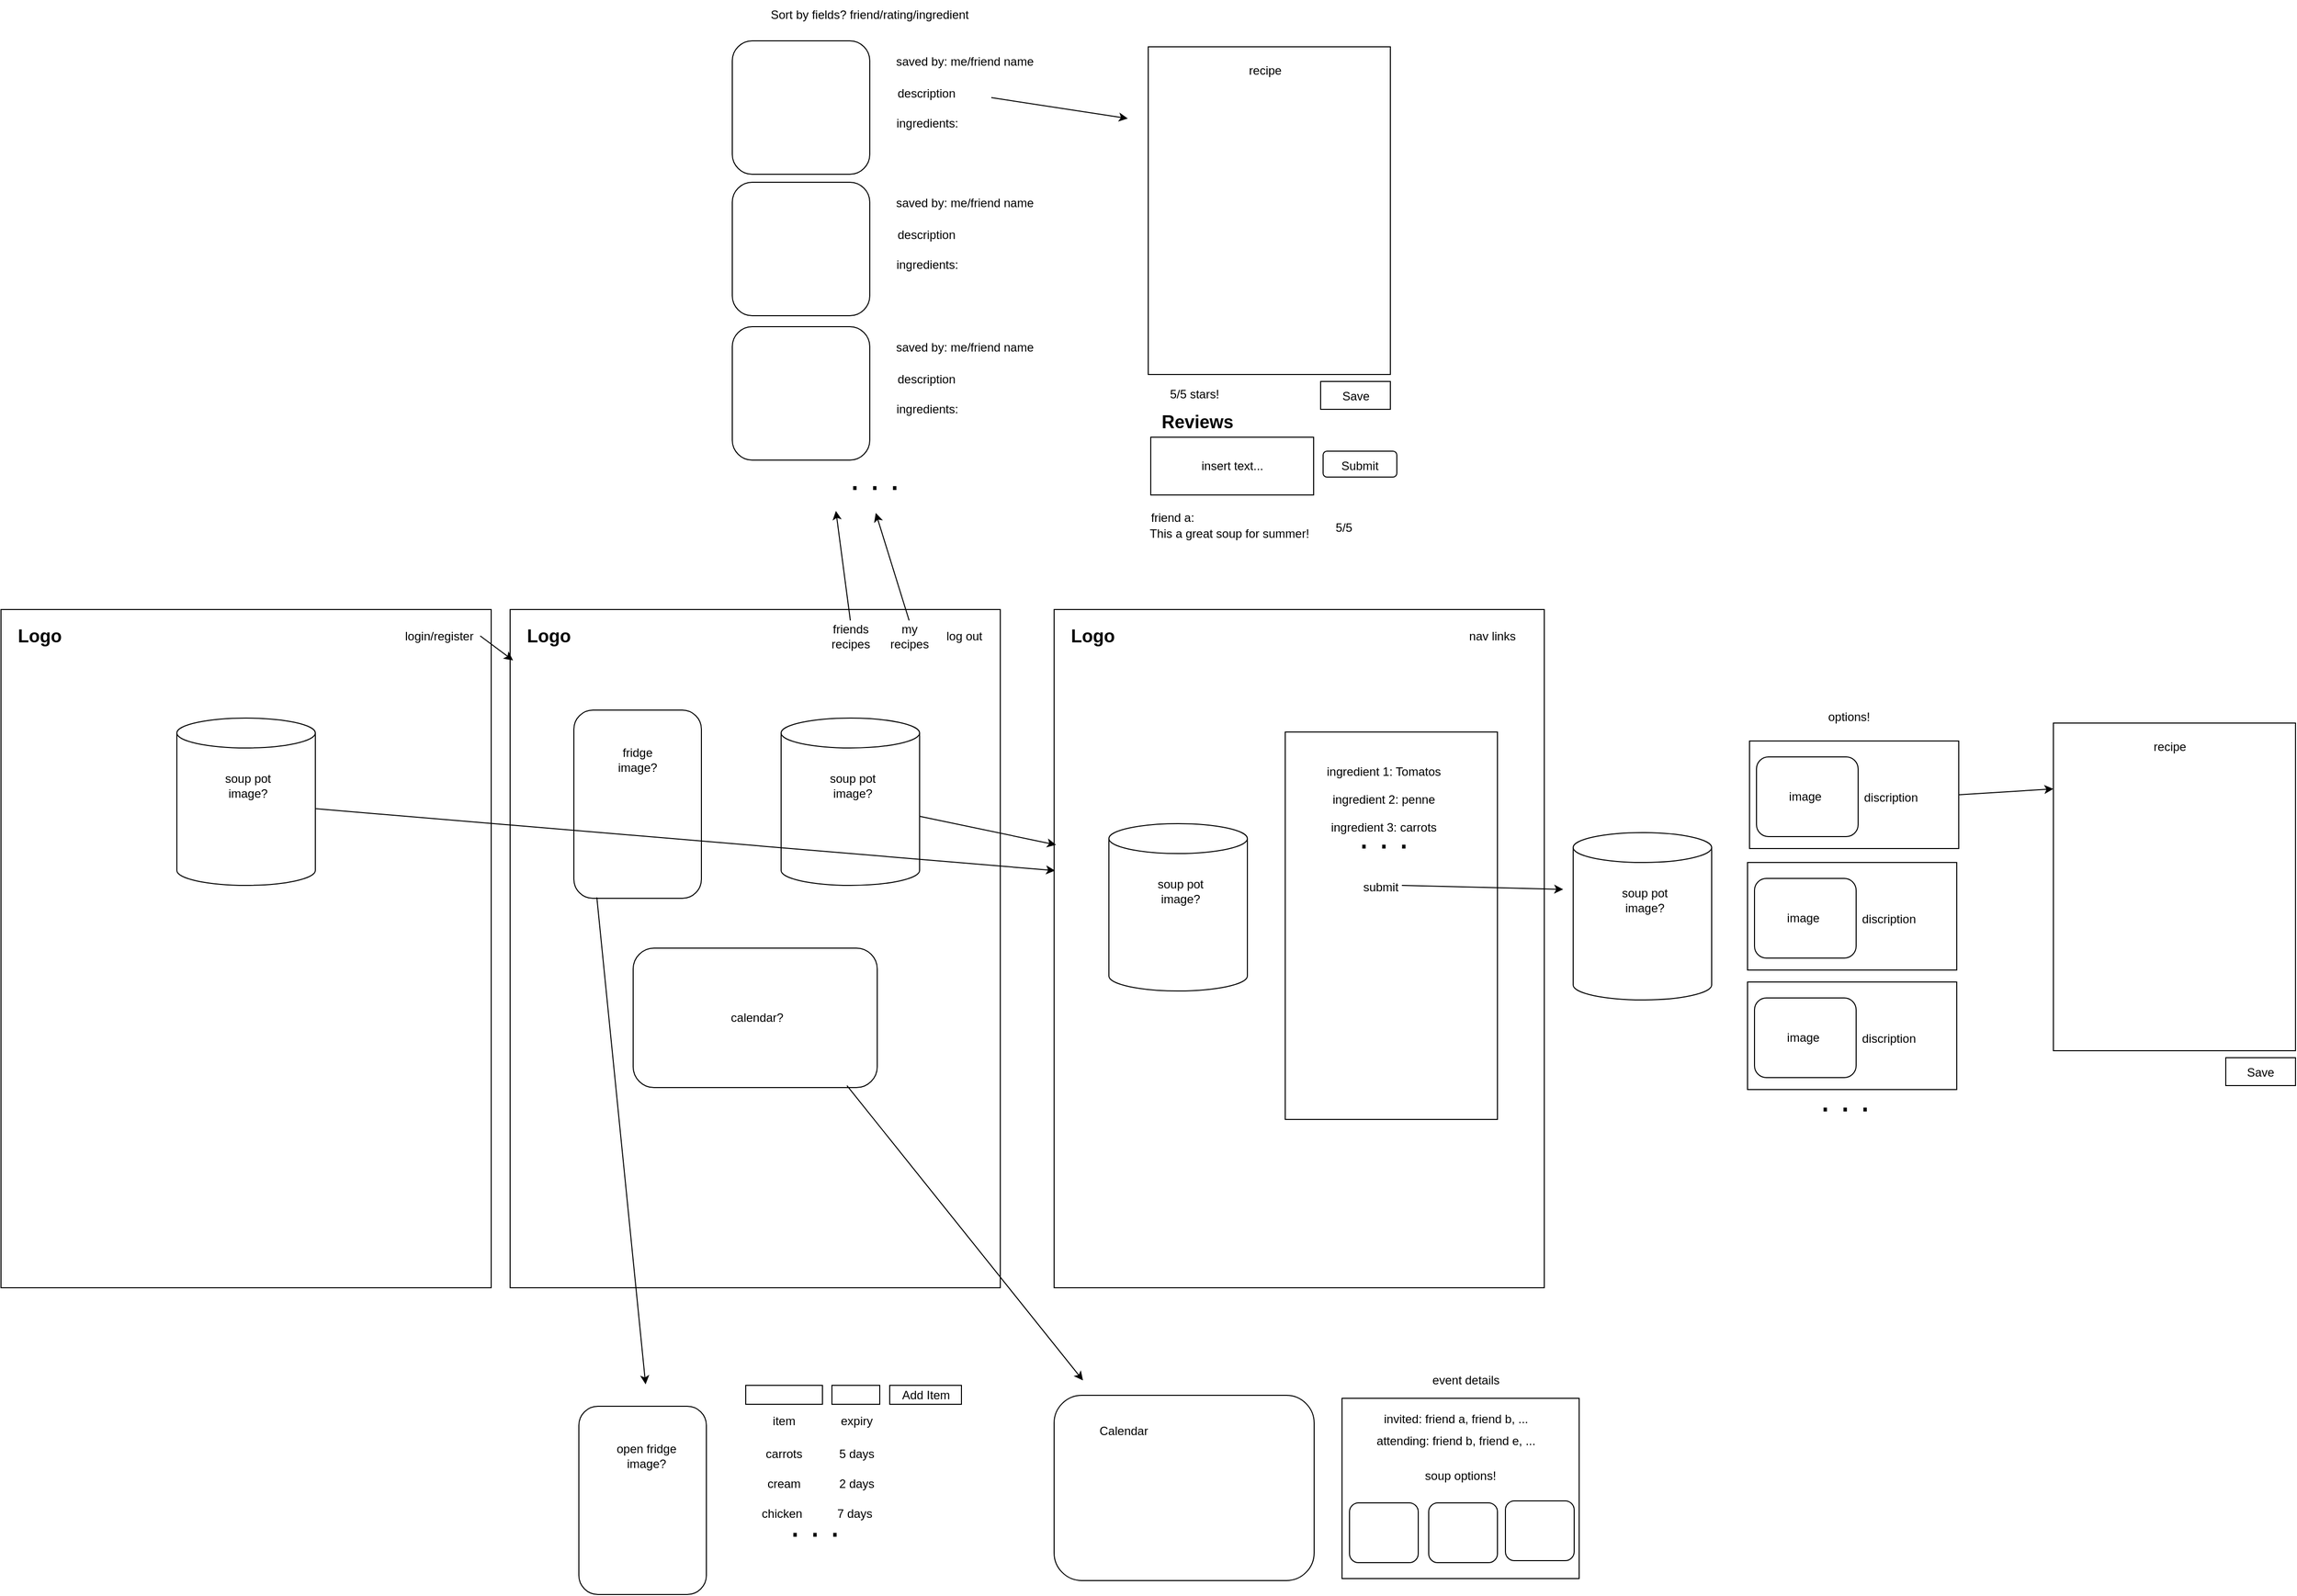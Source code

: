 <mxfile version="24.6.2" type="device">
  <diagram name="Page-1" id="WreZiHgmlUJshKzMANvh">
    <mxGraphModel dx="2474" dy="2020" grid="0" gridSize="10" guides="1" tooltips="1" connect="1" arrows="1" fold="1" page="0" pageScale="1" pageWidth="850" pageHeight="1100" math="0" shadow="0">
      <root>
        <mxCell id="0" />
        <mxCell id="1" parent="0" />
        <mxCell id="TRKosVznT7G8A9XeQNiE-1" value="" style="rounded=0;whiteSpace=wrap;html=1;" parent="1" vertex="1">
          <mxGeometry x="-621" y="-194" width="492" height="681" as="geometry" />
        </mxCell>
        <mxCell id="TRKosVznT7G8A9XeQNiE-2" value="&lt;font style=&quot;font-size: 18px;&quot;&gt;&lt;b&gt;Logo&lt;/b&gt;&lt;/font&gt;" style="text;html=1;align=center;verticalAlign=middle;whiteSpace=wrap;rounded=0;" parent="1" vertex="1">
          <mxGeometry x="-612" y="-182" width="60" height="30" as="geometry" />
        </mxCell>
        <mxCell id="TRKosVznT7G8A9XeQNiE-3" value="login/register" style="text;html=1;align=center;verticalAlign=middle;whiteSpace=wrap;rounded=0;" parent="1" vertex="1">
          <mxGeometry x="-222" y="-183" width="82" height="31" as="geometry" />
        </mxCell>
        <mxCell id="TRKosVznT7G8A9XeQNiE-4" value="" style="shape=cylinder3;whiteSpace=wrap;html=1;boundedLbl=1;backgroundOutline=1;size=15;" parent="1" vertex="1">
          <mxGeometry x="-444.5" y="-85" width="139" height="168" as="geometry" />
        </mxCell>
        <mxCell id="TRKosVznT7G8A9XeQNiE-5" value="soup pot image?" style="text;html=1;align=center;verticalAlign=middle;whiteSpace=wrap;rounded=0;" parent="1" vertex="1">
          <mxGeometry x="-405" y="-36" width="64" height="37" as="geometry" />
        </mxCell>
        <mxCell id="TRKosVznT7G8A9XeQNiE-6" value="" style="rounded=0;whiteSpace=wrap;html=1;" parent="1" vertex="1">
          <mxGeometry x="-110" y="-194" width="492" height="681" as="geometry" />
        </mxCell>
        <mxCell id="TRKosVznT7G8A9XeQNiE-7" value="&lt;font style=&quot;font-size: 18px;&quot;&gt;&lt;b&gt;Logo&lt;/b&gt;&lt;/font&gt;" style="text;html=1;align=center;verticalAlign=middle;whiteSpace=wrap;rounded=0;" parent="1" vertex="1">
          <mxGeometry x="-101" y="-182" width="60" height="30" as="geometry" />
        </mxCell>
        <mxCell id="TRKosVznT7G8A9XeQNiE-8" value="log out" style="text;html=1;align=center;verticalAlign=middle;whiteSpace=wrap;rounded=0;" parent="1" vertex="1">
          <mxGeometry x="321" y="-183" width="50" height="31" as="geometry" />
        </mxCell>
        <mxCell id="TRKosVznT7G8A9XeQNiE-9" value="" style="shape=cylinder3;whiteSpace=wrap;html=1;boundedLbl=1;backgroundOutline=1;size=15;" parent="1" vertex="1">
          <mxGeometry x="162" y="-85" width="139" height="168" as="geometry" />
        </mxCell>
        <mxCell id="TRKosVznT7G8A9XeQNiE-10" value="soup pot image?" style="text;html=1;align=center;verticalAlign=middle;whiteSpace=wrap;rounded=0;" parent="1" vertex="1">
          <mxGeometry x="201.5" y="-36" width="64" height="37" as="geometry" />
        </mxCell>
        <mxCell id="TRKosVznT7G8A9XeQNiE-11" value="my recipes" style="text;html=1;align=center;verticalAlign=middle;whiteSpace=wrap;rounded=0;" parent="1" vertex="1">
          <mxGeometry x="265.5" y="-183" width="50" height="31" as="geometry" />
        </mxCell>
        <mxCell id="TRKosVznT7G8A9XeQNiE-12" value="friends recipes" style="text;html=1;align=center;verticalAlign=middle;whiteSpace=wrap;rounded=0;" parent="1" vertex="1">
          <mxGeometry x="206.5" y="-183" width="50" height="31" as="geometry" />
        </mxCell>
        <mxCell id="TRKosVznT7G8A9XeQNiE-13" value="" style="rounded=1;whiteSpace=wrap;html=1;" parent="1" vertex="1">
          <mxGeometry x="-46" y="-93" width="128" height="189" as="geometry" />
        </mxCell>
        <mxCell id="TRKosVznT7G8A9XeQNiE-14" value="fridge image?" style="text;html=1;align=center;verticalAlign=middle;whiteSpace=wrap;rounded=0;" parent="1" vertex="1">
          <mxGeometry x="-12" y="-58" width="60" height="30" as="geometry" />
        </mxCell>
        <mxCell id="TRKosVznT7G8A9XeQNiE-15" value="" style="rounded=1;whiteSpace=wrap;html=1;" parent="1" vertex="1">
          <mxGeometry x="13.5" y="146" width="245" height="140" as="geometry" />
        </mxCell>
        <mxCell id="TRKosVznT7G8A9XeQNiE-16" value="calendar?" style="text;html=1;align=center;verticalAlign=middle;whiteSpace=wrap;rounded=0;" parent="1" vertex="1">
          <mxGeometry x="108" y="201" width="60" height="30" as="geometry" />
        </mxCell>
        <mxCell id="TRKosVznT7G8A9XeQNiE-17" value="" style="rounded=0;whiteSpace=wrap;html=1;" parent="1" vertex="1">
          <mxGeometry x="436" y="-194" width="492" height="681" as="geometry" />
        </mxCell>
        <mxCell id="TRKosVznT7G8A9XeQNiE-18" value="&lt;font style=&quot;font-size: 18px;&quot;&gt;&lt;b&gt;Logo&lt;/b&gt;&lt;/font&gt;" style="text;html=1;align=center;verticalAlign=middle;whiteSpace=wrap;rounded=0;" parent="1" vertex="1">
          <mxGeometry x="445" y="-182" width="60" height="30" as="geometry" />
        </mxCell>
        <mxCell id="TRKosVznT7G8A9XeQNiE-19" value="nav links" style="text;html=1;align=center;verticalAlign=middle;whiteSpace=wrap;rounded=0;" parent="1" vertex="1">
          <mxGeometry x="835" y="-183" width="82" height="31" as="geometry" />
        </mxCell>
        <mxCell id="TRKosVznT7G8A9XeQNiE-20" value="" style="shape=cylinder3;whiteSpace=wrap;html=1;boundedLbl=1;backgroundOutline=1;size=15;" parent="1" vertex="1">
          <mxGeometry x="491" y="21" width="139" height="168" as="geometry" />
        </mxCell>
        <mxCell id="TRKosVznT7G8A9XeQNiE-21" value="soup pot image?" style="text;html=1;align=center;verticalAlign=middle;whiteSpace=wrap;rounded=0;" parent="1" vertex="1">
          <mxGeometry x="530.5" y="70" width="64" height="37" as="geometry" />
        </mxCell>
        <mxCell id="TRKosVznT7G8A9XeQNiE-23" value="" style="rounded=0;whiteSpace=wrap;html=1;" parent="1" vertex="1">
          <mxGeometry x="668" y="-71" width="213" height="389" as="geometry" />
        </mxCell>
        <mxCell id="TRKosVznT7G8A9XeQNiE-24" value="ingredient 1: Tomatos" style="text;html=1;align=center;verticalAlign=middle;whiteSpace=wrap;rounded=0;" parent="1" vertex="1">
          <mxGeometry x="684" y="-46" width="166" height="30" as="geometry" />
        </mxCell>
        <mxCell id="TRKosVznT7G8A9XeQNiE-25" value="ingredient 2: penne" style="text;html=1;align=center;verticalAlign=middle;whiteSpace=wrap;rounded=0;" parent="1" vertex="1">
          <mxGeometry x="684" y="-18" width="166" height="30" as="geometry" />
        </mxCell>
        <mxCell id="TRKosVznT7G8A9XeQNiE-26" value="ingredient 3: carrots" style="text;html=1;align=center;verticalAlign=middle;whiteSpace=wrap;rounded=0;" parent="1" vertex="1">
          <mxGeometry x="684" y="10" width="166" height="30" as="geometry" />
        </mxCell>
        <mxCell id="TRKosVznT7G8A9XeQNiE-28" value="submit" style="text;html=1;align=center;verticalAlign=middle;whiteSpace=wrap;rounded=0;" parent="1" vertex="1">
          <mxGeometry x="681" y="70" width="166" height="30" as="geometry" />
        </mxCell>
        <mxCell id="TRKosVznT7G8A9XeQNiE-29" value="" style="shape=cylinder3;whiteSpace=wrap;html=1;boundedLbl=1;backgroundOutline=1;size=15;" parent="1" vertex="1">
          <mxGeometry x="957" y="30" width="139" height="168" as="geometry" />
        </mxCell>
        <mxCell id="TRKosVznT7G8A9XeQNiE-30" value="soup pot image?" style="text;html=1;align=center;verticalAlign=middle;whiteSpace=wrap;rounded=0;" parent="1" vertex="1">
          <mxGeometry x="996.5" y="79" width="64" height="37" as="geometry" />
        </mxCell>
        <mxCell id="TRKosVznT7G8A9XeQNiE-31" value="" style="rounded=0;whiteSpace=wrap;html=1;" parent="1" vertex="1">
          <mxGeometry x="1134" y="-62" width="210" height="108" as="geometry" />
        </mxCell>
        <mxCell id="TRKosVznT7G8A9XeQNiE-37" value="discription" style="text;html=1;align=center;verticalAlign=middle;whiteSpace=wrap;rounded=0;" parent="1" vertex="1">
          <mxGeometry x="1246" y="-20" width="60" height="30" as="geometry" />
        </mxCell>
        <mxCell id="TRKosVznT7G8A9XeQNiE-38" value="" style="rounded=1;whiteSpace=wrap;html=1;" parent="1" vertex="1">
          <mxGeometry x="1141" y="-46" width="102" height="80" as="geometry" />
        </mxCell>
        <mxCell id="TRKosVznT7G8A9XeQNiE-39" value="image" style="text;html=1;align=center;verticalAlign=middle;whiteSpace=wrap;rounded=0;" parent="1" vertex="1">
          <mxGeometry x="1160" y="-21" width="60" height="30" as="geometry" />
        </mxCell>
        <mxCell id="TRKosVznT7G8A9XeQNiE-40" value="" style="rounded=0;whiteSpace=wrap;html=1;" parent="1" vertex="1">
          <mxGeometry x="1132" y="60" width="210" height="108" as="geometry" />
        </mxCell>
        <mxCell id="TRKosVznT7G8A9XeQNiE-41" value="discription" style="text;html=1;align=center;verticalAlign=middle;whiteSpace=wrap;rounded=0;" parent="1" vertex="1">
          <mxGeometry x="1244" y="102" width="60" height="30" as="geometry" />
        </mxCell>
        <mxCell id="TRKosVznT7G8A9XeQNiE-42" value="" style="rounded=1;whiteSpace=wrap;html=1;" parent="1" vertex="1">
          <mxGeometry x="1139" y="76" width="102" height="80" as="geometry" />
        </mxCell>
        <mxCell id="TRKosVznT7G8A9XeQNiE-43" value="image" style="text;html=1;align=center;verticalAlign=middle;whiteSpace=wrap;rounded=0;" parent="1" vertex="1">
          <mxGeometry x="1158" y="101" width="60" height="30" as="geometry" />
        </mxCell>
        <mxCell id="TRKosVznT7G8A9XeQNiE-44" value="" style="rounded=0;whiteSpace=wrap;html=1;" parent="1" vertex="1">
          <mxGeometry x="1132" y="180" width="210" height="108" as="geometry" />
        </mxCell>
        <mxCell id="TRKosVznT7G8A9XeQNiE-45" value="discription" style="text;html=1;align=center;verticalAlign=middle;whiteSpace=wrap;rounded=0;" parent="1" vertex="1">
          <mxGeometry x="1244" y="222" width="60" height="30" as="geometry" />
        </mxCell>
        <mxCell id="TRKosVznT7G8A9XeQNiE-46" value="" style="rounded=1;whiteSpace=wrap;html=1;" parent="1" vertex="1">
          <mxGeometry x="1139" y="196" width="102" height="80" as="geometry" />
        </mxCell>
        <mxCell id="TRKosVznT7G8A9XeQNiE-47" value="image" style="text;html=1;align=center;verticalAlign=middle;whiteSpace=wrap;rounded=0;" parent="1" vertex="1">
          <mxGeometry x="1158" y="221" width="60" height="30" as="geometry" />
        </mxCell>
        <mxCell id="TRKosVznT7G8A9XeQNiE-48" value="options!" style="text;html=1;align=center;verticalAlign=middle;whiteSpace=wrap;rounded=0;" parent="1" vertex="1">
          <mxGeometry x="1204" y="-101" width="60" height="30" as="geometry" />
        </mxCell>
        <mxCell id="TRKosVznT7G8A9XeQNiE-49" value="" style="rounded=0;whiteSpace=wrap;html=1;" parent="1" vertex="1">
          <mxGeometry x="1439" y="-80" width="243" height="329" as="geometry" />
        </mxCell>
        <mxCell id="TRKosVznT7G8A9XeQNiE-50" value="recipe" style="text;html=1;align=center;verticalAlign=middle;whiteSpace=wrap;rounded=0;" parent="1" vertex="1">
          <mxGeometry x="1526" y="-71" width="60" height="30" as="geometry" />
        </mxCell>
        <mxCell id="TRKosVznT7G8A9XeQNiE-51" value="" style="endArrow=classic;html=1;rounded=0;entryX=0.004;entryY=0.347;entryDx=0;entryDy=0;entryPerimeter=0;" parent="1" source="TRKosVznT7G8A9XeQNiE-9" target="TRKosVznT7G8A9XeQNiE-17" edge="1">
          <mxGeometry width="50" height="50" relative="1" as="geometry">
            <mxPoint x="828" y="225" as="sourcePoint" />
            <mxPoint x="878" y="175" as="targetPoint" />
          </mxGeometry>
        </mxCell>
        <mxCell id="TRKosVznT7G8A9XeQNiE-53" value="" style="endArrow=classic;html=1;rounded=0;exitX=0.627;exitY=0.433;exitDx=0;exitDy=0;exitPerimeter=0;" parent="1" source="TRKosVznT7G8A9XeQNiE-28" edge="1">
          <mxGeometry width="50" height="50" relative="1" as="geometry">
            <mxPoint x="828" y="225" as="sourcePoint" />
            <mxPoint x="947" y="87" as="targetPoint" />
          </mxGeometry>
        </mxCell>
        <mxCell id="TRKosVznT7G8A9XeQNiE-54" value="" style="endArrow=classic;html=1;rounded=0;exitX=1;exitY=0.5;exitDx=0;exitDy=0;entryX=0;entryY=0.201;entryDx=0;entryDy=0;entryPerimeter=0;" parent="1" source="TRKosVznT7G8A9XeQNiE-31" target="TRKosVznT7G8A9XeQNiE-49" edge="1">
          <mxGeometry width="50" height="50" relative="1" as="geometry">
            <mxPoint x="828" y="225" as="sourcePoint" />
            <mxPoint x="878" y="175" as="targetPoint" />
          </mxGeometry>
        </mxCell>
        <mxCell id="TRKosVznT7G8A9XeQNiE-56" value="" style="rounded=0;whiteSpace=wrap;html=1;" parent="1" vertex="1">
          <mxGeometry x="1612" y="256" width="70" height="28" as="geometry" />
        </mxCell>
        <mxCell id="TRKosVznT7G8A9XeQNiE-57" value="Save" style="text;html=1;align=center;verticalAlign=middle;whiteSpace=wrap;rounded=0;" parent="1" vertex="1">
          <mxGeometry x="1617" y="256" width="60" height="30" as="geometry" />
        </mxCell>
        <mxCell id="TRKosVznT7G8A9XeQNiE-58" value="" style="rounded=1;whiteSpace=wrap;html=1;" parent="1" vertex="1">
          <mxGeometry x="-41" y="606" width="128" height="189" as="geometry" />
        </mxCell>
        <mxCell id="TRKosVznT7G8A9XeQNiE-59" value="open fridge image?" style="text;html=1;align=center;verticalAlign=middle;whiteSpace=wrap;rounded=0;" parent="1" vertex="1">
          <mxGeometry x="-7" y="641" width="68" height="30" as="geometry" />
        </mxCell>
        <mxCell id="TRKosVznT7G8A9XeQNiE-60" value="item" style="text;html=1;align=center;verticalAlign=middle;whiteSpace=wrap;rounded=0;" parent="1" vertex="1">
          <mxGeometry x="135" y="606" width="60" height="30" as="geometry" />
        </mxCell>
        <mxCell id="TRKosVznT7G8A9XeQNiE-61" value="expiry" style="text;html=1;align=center;verticalAlign=middle;whiteSpace=wrap;rounded=0;" parent="1" vertex="1">
          <mxGeometry x="208" y="606" width="60" height="30" as="geometry" />
        </mxCell>
        <mxCell id="TRKosVznT7G8A9XeQNiE-62" value="carrots" style="text;html=1;align=center;verticalAlign=middle;whiteSpace=wrap;rounded=0;" parent="1" vertex="1">
          <mxGeometry x="135" y="639" width="60" height="30" as="geometry" />
        </mxCell>
        <mxCell id="TRKosVznT7G8A9XeQNiE-63" value="5 days" style="text;html=1;align=center;verticalAlign=middle;whiteSpace=wrap;rounded=0;" parent="1" vertex="1">
          <mxGeometry x="208" y="639" width="60" height="30" as="geometry" />
        </mxCell>
        <mxCell id="TRKosVznT7G8A9XeQNiE-64" value="cream" style="text;html=1;align=center;verticalAlign=middle;whiteSpace=wrap;rounded=0;" parent="1" vertex="1">
          <mxGeometry x="135" y="669" width="60" height="30" as="geometry" />
        </mxCell>
        <mxCell id="TRKosVznT7G8A9XeQNiE-65" value="2 days" style="text;html=1;align=center;verticalAlign=middle;whiteSpace=wrap;rounded=0;" parent="1" vertex="1">
          <mxGeometry x="208" y="669" width="60" height="30" as="geometry" />
        </mxCell>
        <mxCell id="TRKosVznT7G8A9XeQNiE-67" value="chicken" style="text;html=1;align=center;verticalAlign=middle;whiteSpace=wrap;rounded=0;" parent="1" vertex="1">
          <mxGeometry x="132.5" y="699" width="60" height="30" as="geometry" />
        </mxCell>
        <mxCell id="TRKosVznT7G8A9XeQNiE-68" value="7 days" style="text;html=1;align=center;verticalAlign=middle;whiteSpace=wrap;rounded=0;" parent="1" vertex="1">
          <mxGeometry x="205.5" y="699" width="60" height="30" as="geometry" />
        </mxCell>
        <mxCell id="TRKosVznT7G8A9XeQNiE-69" value="" style="rounded=0;whiteSpace=wrap;html=1;" parent="1" vertex="1">
          <mxGeometry x="126.5" y="585" width="77" height="19" as="geometry" />
        </mxCell>
        <mxCell id="TRKosVznT7G8A9XeQNiE-72" value="" style="rounded=0;whiteSpace=wrap;html=1;" parent="1" vertex="1">
          <mxGeometry x="213" y="585" width="48" height="19" as="geometry" />
        </mxCell>
        <mxCell id="TRKosVznT7G8A9XeQNiE-73" value="" style="rounded=0;whiteSpace=wrap;html=1;" parent="1" vertex="1">
          <mxGeometry x="271" y="585" width="72" height="19" as="geometry" />
        </mxCell>
        <mxCell id="TRKosVznT7G8A9XeQNiE-74" value="Add Item" style="text;html=1;align=center;verticalAlign=middle;whiteSpace=wrap;rounded=0;" parent="1" vertex="1">
          <mxGeometry x="275.75" y="579.5" width="62.5" height="30" as="geometry" />
        </mxCell>
        <mxCell id="TRKosVznT7G8A9XeQNiE-75" value="" style="endArrow=classic;html=1;rounded=0;exitX=0.18;exitY=0.995;exitDx=0;exitDy=0;exitPerimeter=0;" parent="1" source="TRKosVznT7G8A9XeQNiE-13" edge="1">
          <mxGeometry width="50" height="50" relative="1" as="geometry">
            <mxPoint x="131" y="402" as="sourcePoint" />
            <mxPoint x="26" y="584" as="targetPoint" />
          </mxGeometry>
        </mxCell>
        <mxCell id="TRKosVznT7G8A9XeQNiE-76" value="" style="endArrow=classic;html=1;rounded=0;exitX=0.876;exitY=0.986;exitDx=0;exitDy=0;exitPerimeter=0;" parent="1" source="TRKosVznT7G8A9XeQNiE-15" edge="1">
          <mxGeometry width="50" height="50" relative="1" as="geometry">
            <mxPoint x="507" y="485" as="sourcePoint" />
            <mxPoint x="465" y="580" as="targetPoint" />
          </mxGeometry>
        </mxCell>
        <mxCell id="TRKosVznT7G8A9XeQNiE-77" value="" style="rounded=1;whiteSpace=wrap;html=1;" parent="1" vertex="1">
          <mxGeometry x="436" y="595" width="261" height="186" as="geometry" />
        </mxCell>
        <mxCell id="TRKosVznT7G8A9XeQNiE-78" value="" style="rounded=0;whiteSpace=wrap;html=1;" parent="1" vertex="1">
          <mxGeometry x="725" y="598" width="238" height="181" as="geometry" />
        </mxCell>
        <mxCell id="TRKosVznT7G8A9XeQNiE-79" value="event details" style="text;html=1;align=center;verticalAlign=middle;whiteSpace=wrap;rounded=0;" parent="1" vertex="1">
          <mxGeometry x="810" y="565" width="79" height="30" as="geometry" />
        </mxCell>
        <mxCell id="TRKosVznT7G8A9XeQNiE-80" value="invited: friend a, friend b, ..." style="text;html=1;align=center;verticalAlign=middle;whiteSpace=wrap;rounded=0;" parent="1" vertex="1">
          <mxGeometry x="735" y="604" width="209" height="30" as="geometry" />
        </mxCell>
        <mxCell id="TRKosVznT7G8A9XeQNiE-81" value="attending: friend b, friend e, ..." style="text;html=1;align=center;verticalAlign=middle;whiteSpace=wrap;rounded=0;" parent="1" vertex="1">
          <mxGeometry x="735" y="626" width="209" height="30" as="geometry" />
        </mxCell>
        <mxCell id="TRKosVznT7G8A9XeQNiE-82" value="soup options!" style="text;html=1;align=center;verticalAlign=middle;whiteSpace=wrap;rounded=0;" parent="1" vertex="1">
          <mxGeometry x="785" y="661" width="118" height="30" as="geometry" />
        </mxCell>
        <mxCell id="TRKosVznT7G8A9XeQNiE-83" value="" style="rounded=1;whiteSpace=wrap;html=1;" parent="1" vertex="1">
          <mxGeometry x="732.5" y="703" width="69" height="60" as="geometry" />
        </mxCell>
        <mxCell id="TRKosVznT7G8A9XeQNiE-84" value="" style="rounded=1;whiteSpace=wrap;html=1;" parent="1" vertex="1">
          <mxGeometry x="812" y="703" width="69" height="60" as="geometry" />
        </mxCell>
        <mxCell id="TRKosVznT7G8A9XeQNiE-85" value="" style="rounded=1;whiteSpace=wrap;html=1;" parent="1" vertex="1">
          <mxGeometry x="889" y="701" width="69" height="60" as="geometry" />
        </mxCell>
        <mxCell id="TRKosVznT7G8A9XeQNiE-86" value="Calendar" style="text;html=1;align=center;verticalAlign=middle;whiteSpace=wrap;rounded=0;" parent="1" vertex="1">
          <mxGeometry x="476" y="616" width="60" height="30" as="geometry" />
        </mxCell>
        <mxCell id="TRKosVznT7G8A9XeQNiE-89" value="" style="rounded=1;whiteSpace=wrap;html=1;" parent="1" vertex="1">
          <mxGeometry x="113" y="-623" width="138" height="134" as="geometry" />
        </mxCell>
        <mxCell id="TRKosVznT7G8A9XeQNiE-90" value="description" style="text;html=1;align=center;verticalAlign=middle;whiteSpace=wrap;rounded=0;" parent="1" vertex="1">
          <mxGeometry x="278.25" y="-585" width="60" height="30" as="geometry" />
        </mxCell>
        <mxCell id="TRKosVznT7G8A9XeQNiE-91" value="saved by: me/friend name" style="text;html=1;align=center;verticalAlign=middle;whiteSpace=wrap;rounded=0;" parent="1" vertex="1">
          <mxGeometry x="261.5" y="-617" width="169" height="30" as="geometry" />
        </mxCell>
        <mxCell id="TRKosVznT7G8A9XeQNiE-92" value="ingredients:&amp;nbsp;" style="text;html=1;align=center;verticalAlign=middle;whiteSpace=wrap;rounded=0;" parent="1" vertex="1">
          <mxGeometry x="275.75" y="-555" width="69" height="30" as="geometry" />
        </mxCell>
        <mxCell id="TRKosVznT7G8A9XeQNiE-94" value="" style="rounded=1;whiteSpace=wrap;html=1;" parent="1" vertex="1">
          <mxGeometry x="113" y="-478" width="138" height="134" as="geometry" />
        </mxCell>
        <mxCell id="TRKosVznT7G8A9XeQNiE-95" value="description" style="text;html=1;align=center;verticalAlign=middle;whiteSpace=wrap;rounded=0;" parent="1" vertex="1">
          <mxGeometry x="278.25" y="-440" width="60" height="30" as="geometry" />
        </mxCell>
        <mxCell id="TRKosVznT7G8A9XeQNiE-96" value="saved by: me/friend name" style="text;html=1;align=center;verticalAlign=middle;whiteSpace=wrap;rounded=0;" parent="1" vertex="1">
          <mxGeometry x="261.5" y="-472" width="169" height="30" as="geometry" />
        </mxCell>
        <mxCell id="TRKosVznT7G8A9XeQNiE-97" value="ingredients:&amp;nbsp;" style="text;html=1;align=center;verticalAlign=middle;whiteSpace=wrap;rounded=0;" parent="1" vertex="1">
          <mxGeometry x="275.75" y="-410" width="69" height="30" as="geometry" />
        </mxCell>
        <mxCell id="TRKosVznT7G8A9XeQNiE-98" value="" style="rounded=1;whiteSpace=wrap;html=1;" parent="1" vertex="1">
          <mxGeometry x="113" y="-765" width="138" height="134" as="geometry" />
        </mxCell>
        <mxCell id="TRKosVznT7G8A9XeQNiE-99" value="description" style="text;html=1;align=center;verticalAlign=middle;whiteSpace=wrap;rounded=0;" parent="1" vertex="1">
          <mxGeometry x="278.25" y="-727" width="60" height="30" as="geometry" />
        </mxCell>
        <mxCell id="TRKosVznT7G8A9XeQNiE-100" value="saved by: me/friend name" style="text;html=1;align=center;verticalAlign=middle;whiteSpace=wrap;rounded=0;" parent="1" vertex="1">
          <mxGeometry x="261.5" y="-759" width="169" height="30" as="geometry" />
        </mxCell>
        <mxCell id="TRKosVznT7G8A9XeQNiE-101" value="ingredients:&amp;nbsp;" style="text;html=1;align=center;verticalAlign=middle;whiteSpace=wrap;rounded=0;" parent="1" vertex="1">
          <mxGeometry x="275.75" y="-697" width="69" height="30" as="geometry" />
        </mxCell>
        <mxCell id="TRKosVznT7G8A9XeQNiE-102" value="&lt;font style=&quot;font-size: 36px;&quot;&gt;. . .&lt;/font&gt;" style="text;html=1;align=center;verticalAlign=middle;whiteSpace=wrap;rounded=0;" parent="1" vertex="1">
          <mxGeometry x="226" y="-342" width="60" height="30" as="geometry" />
        </mxCell>
        <mxCell id="TRKosVznT7G8A9XeQNiE-103" value="&lt;font style=&quot;font-size: 36px;&quot;&gt;. . .&lt;/font&gt;" style="text;html=1;align=center;verticalAlign=middle;whiteSpace=wrap;rounded=0;" parent="1" vertex="1">
          <mxGeometry x="1200" y="282" width="60" height="30" as="geometry" />
        </mxCell>
        <mxCell id="TRKosVznT7G8A9XeQNiE-104" value="&lt;font style=&quot;font-size: 36px;&quot;&gt;. . .&lt;/font&gt;" style="text;html=1;align=center;verticalAlign=middle;whiteSpace=wrap;rounded=0;" parent="1" vertex="1">
          <mxGeometry x="166" y="709" width="60" height="30" as="geometry" />
        </mxCell>
        <mxCell id="TRKosVznT7G8A9XeQNiE-105" value="&lt;font style=&quot;font-size: 36px;&quot;&gt;. . .&lt;/font&gt;" style="text;html=1;align=center;verticalAlign=middle;whiteSpace=wrap;rounded=0;" parent="1" vertex="1">
          <mxGeometry x="737" y="18" width="60" height="30" as="geometry" />
        </mxCell>
        <mxCell id="TRKosVznT7G8A9XeQNiE-106" value="" style="endArrow=classic;html=1;rounded=0;exitX=0.5;exitY=0;exitDx=0;exitDy=0;" parent="1" source="TRKosVznT7G8A9XeQNiE-12" edge="1">
          <mxGeometry width="50" height="50" relative="1" as="geometry">
            <mxPoint x="319" y="-263" as="sourcePoint" />
            <mxPoint x="217" y="-293" as="targetPoint" />
          </mxGeometry>
        </mxCell>
        <mxCell id="TRKosVznT7G8A9XeQNiE-107" value="" style="endArrow=classic;html=1;rounded=0;exitX=0.5;exitY=0;exitDx=0;exitDy=0;" parent="1" source="TRKosVznT7G8A9XeQNiE-11" edge="1">
          <mxGeometry width="50" height="50" relative="1" as="geometry">
            <mxPoint x="319" y="-263" as="sourcePoint" />
            <mxPoint x="257" y="-291" as="targetPoint" />
          </mxGeometry>
        </mxCell>
        <mxCell id="TRKosVznT7G8A9XeQNiE-108" value="" style="endArrow=classic;html=1;rounded=0;exitX=1.004;exitY=0.542;exitDx=0;exitDy=0;exitPerimeter=0;entryX=0.002;entryY=0.385;entryDx=0;entryDy=0;entryPerimeter=0;" parent="1" source="TRKosVznT7G8A9XeQNiE-4" target="TRKosVznT7G8A9XeQNiE-17" edge="1">
          <mxGeometry width="50" height="50" relative="1" as="geometry">
            <mxPoint x="319" y="-263" as="sourcePoint" />
            <mxPoint x="369" y="-313" as="targetPoint" />
          </mxGeometry>
        </mxCell>
        <mxCell id="TRKosVznT7G8A9XeQNiE-109" value="" style="endArrow=classic;html=1;rounded=0;exitX=1;exitY=0.5;exitDx=0;exitDy=0;entryX=0.006;entryY=0.075;entryDx=0;entryDy=0;entryPerimeter=0;" parent="1" source="TRKosVznT7G8A9XeQNiE-3" target="TRKosVznT7G8A9XeQNiE-6" edge="1">
          <mxGeometry width="50" height="50" relative="1" as="geometry">
            <mxPoint x="319" y="138" as="sourcePoint" />
            <mxPoint x="369" y="88" as="targetPoint" />
          </mxGeometry>
        </mxCell>
        <mxCell id="-U2MRia5aPalhRiEbLHD-1" value="" style="rounded=0;whiteSpace=wrap;html=1;" parent="1" vertex="1">
          <mxGeometry x="530.5" y="-759" width="243" height="329" as="geometry" />
        </mxCell>
        <mxCell id="-U2MRia5aPalhRiEbLHD-2" value="recipe" style="text;html=1;align=center;verticalAlign=middle;whiteSpace=wrap;rounded=0;" parent="1" vertex="1">
          <mxGeometry x="617.5" y="-750" width="60" height="30" as="geometry" />
        </mxCell>
        <mxCell id="-U2MRia5aPalhRiEbLHD-3" value="" style="rounded=0;whiteSpace=wrap;html=1;" parent="1" vertex="1">
          <mxGeometry x="703.5" y="-423" width="70" height="28" as="geometry" />
        </mxCell>
        <mxCell id="-U2MRia5aPalhRiEbLHD-4" value="Save" style="text;html=1;align=center;verticalAlign=middle;whiteSpace=wrap;rounded=0;" parent="1" vertex="1">
          <mxGeometry x="708.5" y="-423" width="60" height="30" as="geometry" />
        </mxCell>
        <mxCell id="-U2MRia5aPalhRiEbLHD-10" value="" style="rounded=1;whiteSpace=wrap;html=1;" parent="1" vertex="1">
          <mxGeometry x="706" y="-353" width="74" height="26" as="geometry" />
        </mxCell>
        <mxCell id="-U2MRia5aPalhRiEbLHD-11" value="Submit" style="text;html=1;align=center;verticalAlign=middle;whiteSpace=wrap;rounded=0;" parent="1" vertex="1">
          <mxGeometry x="713" y="-353" width="60" height="30" as="geometry" />
        </mxCell>
        <mxCell id="-U2MRia5aPalhRiEbLHD-12" value="insert text..." style="rounded=0;whiteSpace=wrap;html=1;" parent="1" vertex="1">
          <mxGeometry x="533" y="-367" width="163.5" height="58" as="geometry" />
        </mxCell>
        <mxCell id="-U2MRia5aPalhRiEbLHD-13" value="&lt;b&gt;&lt;font style=&quot;font-size: 18px;&quot;&gt;Reviews&lt;/font&gt;&lt;/b&gt;" style="text;html=1;align=center;verticalAlign=middle;whiteSpace=wrap;rounded=0;" parent="1" vertex="1">
          <mxGeometry x="550" y="-397" width="60" height="30" as="geometry" />
        </mxCell>
        <mxCell id="-U2MRia5aPalhRiEbLHD-14" value="This a great soup for summer!" style="text;html=1;align=center;verticalAlign=middle;whiteSpace=wrap;rounded=0;" parent="1" vertex="1">
          <mxGeometry x="491" y="-285" width="241.5" height="30" as="geometry" />
        </mxCell>
        <mxCell id="-U2MRia5aPalhRiEbLHD-15" value="friend a:" style="text;html=1;align=center;verticalAlign=middle;whiteSpace=wrap;rounded=0;" parent="1" vertex="1">
          <mxGeometry x="525" y="-301" width="60" height="30" as="geometry" />
        </mxCell>
        <mxCell id="-U2MRia5aPalhRiEbLHD-16" value="5/5" style="text;html=1;align=center;verticalAlign=middle;whiteSpace=wrap;rounded=0;" parent="1" vertex="1">
          <mxGeometry x="696.5" y="-291" width="60" height="30" as="geometry" />
        </mxCell>
        <mxCell id="-U2MRia5aPalhRiEbLHD-17" value="5/5 stars!" style="text;html=1;align=center;verticalAlign=middle;whiteSpace=wrap;rounded=0;" parent="1" vertex="1">
          <mxGeometry x="547" y="-425" width="60" height="30" as="geometry" />
        </mxCell>
        <mxCell id="-U2MRia5aPalhRiEbLHD-18" value="Sort by fields? friend/rating/ingredient" style="text;html=1;align=center;verticalAlign=middle;whiteSpace=wrap;rounded=0;" parent="1" vertex="1">
          <mxGeometry x="142" y="-806" width="218" height="30" as="geometry" />
        </mxCell>
        <mxCell id="Dy6tZ6WzsWg35J0YH8A7-1" value="" style="endArrow=classic;html=1;rounded=0;" edge="1" parent="1">
          <mxGeometry width="50" height="50" relative="1" as="geometry">
            <mxPoint x="373" y="-708" as="sourcePoint" />
            <mxPoint x="510" y="-687" as="targetPoint" />
          </mxGeometry>
        </mxCell>
      </root>
    </mxGraphModel>
  </diagram>
</mxfile>
